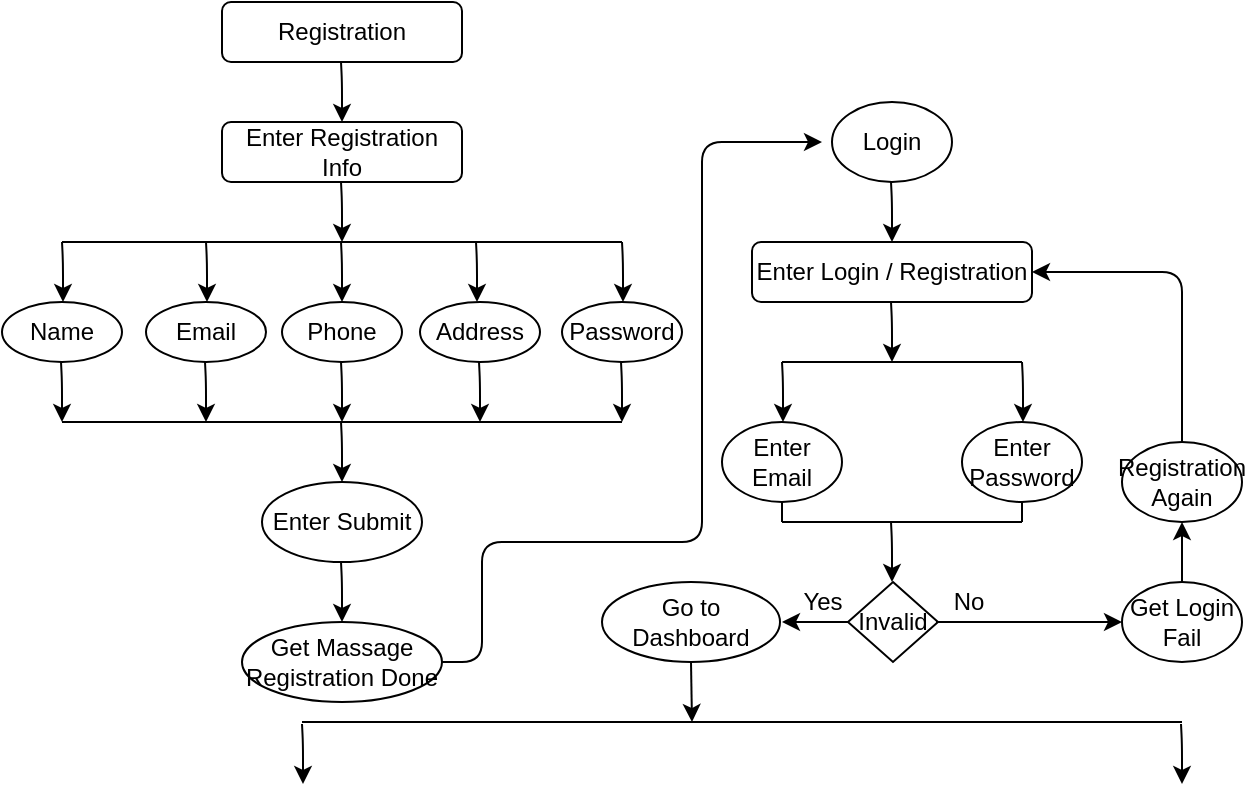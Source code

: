 <mxfile version="14.9.6" type="github">
  <diagram id="X3_P9kvmj5O2wAZmpsjR" name="Page-1">
    <mxGraphModel dx="868" dy="450" grid="1" gridSize="10" guides="1" tooltips="1" connect="1" arrows="1" fold="1" page="1" pageScale="1" pageWidth="850" pageHeight="1100" math="0" shadow="0">
      <root>
        <mxCell id="0" />
        <mxCell id="1" parent="0" />
        <mxCell id="Pc33jDkhrPaaxwca0irE-1" value="Registration" style="rounded=1;whiteSpace=wrap;html=1;" vertex="1" parent="1">
          <mxGeometry x="120" y="40" width="120" height="30" as="geometry" />
        </mxCell>
        <mxCell id="Pc33jDkhrPaaxwca0irE-2" value="Enter Registration Info" style="rounded=1;whiteSpace=wrap;html=1;" vertex="1" parent="1">
          <mxGeometry x="120" y="100" width="120" height="30" as="geometry" />
        </mxCell>
        <mxCell id="Pc33jDkhrPaaxwca0irE-3" value="" style="endArrow=classic;html=1;" edge="1" parent="1">
          <mxGeometry width="50" height="50" relative="1" as="geometry">
            <mxPoint x="179.5" y="70" as="sourcePoint" />
            <mxPoint x="180" y="100" as="targetPoint" />
            <Array as="points">
              <mxPoint x="180" y="80" />
            </Array>
          </mxGeometry>
        </mxCell>
        <mxCell id="Pc33jDkhrPaaxwca0irE-4" value="" style="endArrow=classic;html=1;" edge="1" parent="1">
          <mxGeometry width="50" height="50" relative="1" as="geometry">
            <mxPoint x="179.5" y="130" as="sourcePoint" />
            <mxPoint x="180" y="160" as="targetPoint" />
            <Array as="points">
              <mxPoint x="180" y="140" />
            </Array>
          </mxGeometry>
        </mxCell>
        <mxCell id="Pc33jDkhrPaaxwca0irE-5" value="" style="endArrow=none;html=1;" edge="1" parent="1">
          <mxGeometry width="50" height="50" relative="1" as="geometry">
            <mxPoint x="40" y="160" as="sourcePoint" />
            <mxPoint x="320" y="160" as="targetPoint" />
          </mxGeometry>
        </mxCell>
        <mxCell id="Pc33jDkhrPaaxwca0irE-6" value="" style="endArrow=classic;html=1;" edge="1" parent="1">
          <mxGeometry width="50" height="50" relative="1" as="geometry">
            <mxPoint x="320" y="160" as="sourcePoint" />
            <mxPoint x="320.5" y="190" as="targetPoint" />
            <Array as="points">
              <mxPoint x="320.5" y="170" />
            </Array>
          </mxGeometry>
        </mxCell>
        <mxCell id="Pc33jDkhrPaaxwca0irE-7" value="" style="endArrow=classic;html=1;" edge="1" parent="1">
          <mxGeometry width="50" height="50" relative="1" as="geometry">
            <mxPoint x="40" y="160" as="sourcePoint" />
            <mxPoint x="40.5" y="190" as="targetPoint" />
            <Array as="points">
              <mxPoint x="40.5" y="170" />
            </Array>
          </mxGeometry>
        </mxCell>
        <mxCell id="Pc33jDkhrPaaxwca0irE-8" value="" style="endArrow=classic;html=1;" edge="1" parent="1">
          <mxGeometry width="50" height="50" relative="1" as="geometry">
            <mxPoint x="179.5" y="160" as="sourcePoint" />
            <mxPoint x="180" y="190" as="targetPoint" />
            <Array as="points">
              <mxPoint x="180" y="170" />
            </Array>
          </mxGeometry>
        </mxCell>
        <mxCell id="Pc33jDkhrPaaxwca0irE-9" value="" style="endArrow=classic;html=1;" edge="1" parent="1">
          <mxGeometry width="50" height="50" relative="1" as="geometry">
            <mxPoint x="247" y="160" as="sourcePoint" />
            <mxPoint x="247.5" y="190" as="targetPoint" />
            <Array as="points">
              <mxPoint x="247.5" y="170" />
            </Array>
          </mxGeometry>
        </mxCell>
        <mxCell id="Pc33jDkhrPaaxwca0irE-10" value="" style="endArrow=classic;html=1;" edge="1" parent="1">
          <mxGeometry width="50" height="50" relative="1" as="geometry">
            <mxPoint x="112" y="160" as="sourcePoint" />
            <mxPoint x="112.5" y="190" as="targetPoint" />
            <Array as="points">
              <mxPoint x="112.5" y="170" />
            </Array>
          </mxGeometry>
        </mxCell>
        <mxCell id="Pc33jDkhrPaaxwca0irE-11" value="Name" style="ellipse;whiteSpace=wrap;html=1;" vertex="1" parent="1">
          <mxGeometry x="10" y="190" width="60" height="30" as="geometry" />
        </mxCell>
        <mxCell id="Pc33jDkhrPaaxwca0irE-13" value="Email" style="ellipse;whiteSpace=wrap;html=1;" vertex="1" parent="1">
          <mxGeometry x="82" y="190" width="60" height="30" as="geometry" />
        </mxCell>
        <mxCell id="Pc33jDkhrPaaxwca0irE-14" value="Phone" style="ellipse;whiteSpace=wrap;html=1;" vertex="1" parent="1">
          <mxGeometry x="150" y="190" width="60" height="30" as="geometry" />
        </mxCell>
        <mxCell id="Pc33jDkhrPaaxwca0irE-15" value="Address" style="ellipse;whiteSpace=wrap;html=1;" vertex="1" parent="1">
          <mxGeometry x="219" y="190" width="60" height="30" as="geometry" />
        </mxCell>
        <mxCell id="Pc33jDkhrPaaxwca0irE-16" value="Password" style="ellipse;whiteSpace=wrap;html=1;" vertex="1" parent="1">
          <mxGeometry x="290" y="190" width="60" height="30" as="geometry" />
        </mxCell>
        <mxCell id="Pc33jDkhrPaaxwca0irE-18" value="" style="endArrow=classic;html=1;" edge="1" parent="1">
          <mxGeometry width="50" height="50" relative="1" as="geometry">
            <mxPoint x="39.5" y="220" as="sourcePoint" />
            <mxPoint x="40" y="250" as="targetPoint" />
            <Array as="points">
              <mxPoint x="40" y="230" />
            </Array>
          </mxGeometry>
        </mxCell>
        <mxCell id="Pc33jDkhrPaaxwca0irE-19" value="" style="endArrow=classic;html=1;" edge="1" parent="1">
          <mxGeometry width="50" height="50" relative="1" as="geometry">
            <mxPoint x="111.5" y="220" as="sourcePoint" />
            <mxPoint x="112" y="250" as="targetPoint" />
            <Array as="points">
              <mxPoint x="112" y="230" />
            </Array>
          </mxGeometry>
        </mxCell>
        <mxCell id="Pc33jDkhrPaaxwca0irE-20" value="" style="endArrow=classic;html=1;" edge="1" parent="1">
          <mxGeometry width="50" height="50" relative="1" as="geometry">
            <mxPoint x="179.5" y="220" as="sourcePoint" />
            <mxPoint x="180" y="250" as="targetPoint" />
            <Array as="points">
              <mxPoint x="180" y="230" />
            </Array>
          </mxGeometry>
        </mxCell>
        <mxCell id="Pc33jDkhrPaaxwca0irE-21" value="" style="endArrow=classic;html=1;" edge="1" parent="1">
          <mxGeometry width="50" height="50" relative="1" as="geometry">
            <mxPoint x="248.5" y="220" as="sourcePoint" />
            <mxPoint x="249" y="250" as="targetPoint" />
            <Array as="points">
              <mxPoint x="249" y="230" />
            </Array>
          </mxGeometry>
        </mxCell>
        <mxCell id="Pc33jDkhrPaaxwca0irE-22" value="" style="endArrow=classic;html=1;" edge="1" parent="1">
          <mxGeometry width="50" height="50" relative="1" as="geometry">
            <mxPoint x="319.5" y="220" as="sourcePoint" />
            <mxPoint x="320" y="250" as="targetPoint" />
            <Array as="points">
              <mxPoint x="320" y="230" />
            </Array>
          </mxGeometry>
        </mxCell>
        <mxCell id="Pc33jDkhrPaaxwca0irE-23" value="" style="endArrow=none;html=1;" edge="1" parent="1">
          <mxGeometry width="50" height="50" relative="1" as="geometry">
            <mxPoint x="40" y="250" as="sourcePoint" />
            <mxPoint x="320" y="250" as="targetPoint" />
          </mxGeometry>
        </mxCell>
        <mxCell id="Pc33jDkhrPaaxwca0irE-24" value="" style="endArrow=classic;html=1;" edge="1" parent="1">
          <mxGeometry width="50" height="50" relative="1" as="geometry">
            <mxPoint x="179.5" y="250" as="sourcePoint" />
            <mxPoint x="180" y="280" as="targetPoint" />
            <Array as="points">
              <mxPoint x="180" y="260" />
            </Array>
          </mxGeometry>
        </mxCell>
        <mxCell id="Pc33jDkhrPaaxwca0irE-25" value="Get Massage Registration Done" style="ellipse;whiteSpace=wrap;html=1;" vertex="1" parent="1">
          <mxGeometry x="130" y="350" width="100" height="40" as="geometry" />
        </mxCell>
        <mxCell id="Pc33jDkhrPaaxwca0irE-26" value="" style="endArrow=classic;html=1;" edge="1" parent="1">
          <mxGeometry width="50" height="50" relative="1" as="geometry">
            <mxPoint x="179.5" y="320" as="sourcePoint" />
            <mxPoint x="180" y="350" as="targetPoint" />
            <Array as="points">
              <mxPoint x="180" y="330" />
            </Array>
          </mxGeometry>
        </mxCell>
        <mxCell id="Pc33jDkhrPaaxwca0irE-27" value="Enter Submit" style="ellipse;whiteSpace=wrap;html=1;" vertex="1" parent="1">
          <mxGeometry x="140" y="280" width="80" height="40" as="geometry" />
        </mxCell>
        <mxCell id="Pc33jDkhrPaaxwca0irE-28" value="" style="endArrow=classic;html=1;exitX=1;exitY=0.5;exitDx=0;exitDy=0;" edge="1" parent="1" source="Pc33jDkhrPaaxwca0irE-25">
          <mxGeometry width="50" height="50" relative="1" as="geometry">
            <mxPoint x="240" y="320" as="sourcePoint" />
            <mxPoint x="420" y="110" as="targetPoint" />
            <Array as="points">
              <mxPoint x="250" y="370" />
              <mxPoint x="250" y="310" />
              <mxPoint x="360" y="310" />
              <mxPoint x="360" y="230" />
              <mxPoint x="360" y="110" />
            </Array>
          </mxGeometry>
        </mxCell>
        <mxCell id="Pc33jDkhrPaaxwca0irE-29" value="Login" style="ellipse;whiteSpace=wrap;html=1;" vertex="1" parent="1">
          <mxGeometry x="425" y="90" width="60" height="40" as="geometry" />
        </mxCell>
        <mxCell id="Pc33jDkhrPaaxwca0irE-30" value="" style="endArrow=classic;html=1;" edge="1" parent="1">
          <mxGeometry width="50" height="50" relative="1" as="geometry">
            <mxPoint x="454.5" y="130" as="sourcePoint" />
            <mxPoint x="455" y="160" as="targetPoint" />
            <Array as="points">
              <mxPoint x="455" y="140" />
            </Array>
          </mxGeometry>
        </mxCell>
        <mxCell id="Pc33jDkhrPaaxwca0irE-31" value="Enter Login / Registration" style="rounded=1;whiteSpace=wrap;html=1;" vertex="1" parent="1">
          <mxGeometry x="385" y="160" width="140" height="30" as="geometry" />
        </mxCell>
        <mxCell id="Pc33jDkhrPaaxwca0irE-32" value="" style="endArrow=classic;html=1;" edge="1" parent="1">
          <mxGeometry width="50" height="50" relative="1" as="geometry">
            <mxPoint x="454.5" y="190" as="sourcePoint" />
            <mxPoint x="455" y="220" as="targetPoint" />
            <Array as="points">
              <mxPoint x="455" y="200" />
            </Array>
          </mxGeometry>
        </mxCell>
        <mxCell id="Pc33jDkhrPaaxwca0irE-33" value="" style="endArrow=none;html=1;" edge="1" parent="1">
          <mxGeometry width="50" height="50" relative="1" as="geometry">
            <mxPoint x="400" y="220" as="sourcePoint" />
            <mxPoint x="520" y="220" as="targetPoint" />
          </mxGeometry>
        </mxCell>
        <mxCell id="Pc33jDkhrPaaxwca0irE-34" value="Enter Email" style="ellipse;whiteSpace=wrap;html=1;" vertex="1" parent="1">
          <mxGeometry x="370" y="250" width="60" height="40" as="geometry" />
        </mxCell>
        <mxCell id="Pc33jDkhrPaaxwca0irE-35" value="Enter Password" style="ellipse;whiteSpace=wrap;html=1;" vertex="1" parent="1">
          <mxGeometry x="490" y="250" width="60" height="40" as="geometry" />
        </mxCell>
        <mxCell id="Pc33jDkhrPaaxwca0irE-37" value="" style="endArrow=classic;html=1;" edge="1" parent="1">
          <mxGeometry width="50" height="50" relative="1" as="geometry">
            <mxPoint x="400" y="220" as="sourcePoint" />
            <mxPoint x="400.5" y="250" as="targetPoint" />
            <Array as="points">
              <mxPoint x="400.5" y="230" />
            </Array>
          </mxGeometry>
        </mxCell>
        <mxCell id="Pc33jDkhrPaaxwca0irE-38" value="" style="endArrow=classic;html=1;" edge="1" parent="1">
          <mxGeometry width="50" height="50" relative="1" as="geometry">
            <mxPoint x="520" y="220" as="sourcePoint" />
            <mxPoint x="520.5" y="250" as="targetPoint" />
            <Array as="points">
              <mxPoint x="520.5" y="230" />
            </Array>
          </mxGeometry>
        </mxCell>
        <mxCell id="Pc33jDkhrPaaxwca0irE-40" value="" style="endArrow=none;html=1;" edge="1" parent="1">
          <mxGeometry width="50" height="50" relative="1" as="geometry">
            <mxPoint x="400" y="300" as="sourcePoint" />
            <mxPoint x="520" y="300" as="targetPoint" />
          </mxGeometry>
        </mxCell>
        <mxCell id="Pc33jDkhrPaaxwca0irE-41" value="" style="endArrow=none;html=1;entryX=0.5;entryY=1;entryDx=0;entryDy=0;" edge="1" parent="1" target="Pc33jDkhrPaaxwca0irE-34">
          <mxGeometry width="50" height="50" relative="1" as="geometry">
            <mxPoint x="400" y="300" as="sourcePoint" />
            <mxPoint x="440" y="250" as="targetPoint" />
          </mxGeometry>
        </mxCell>
        <mxCell id="Pc33jDkhrPaaxwca0irE-42" value="" style="endArrow=none;html=1;entryX=0.5;entryY=1;entryDx=0;entryDy=0;" edge="1" parent="1" target="Pc33jDkhrPaaxwca0irE-35">
          <mxGeometry width="50" height="50" relative="1" as="geometry">
            <mxPoint x="520" y="300" as="sourcePoint" />
            <mxPoint x="440" y="250" as="targetPoint" />
          </mxGeometry>
        </mxCell>
        <mxCell id="Pc33jDkhrPaaxwca0irE-43" value="" style="endArrow=classic;html=1;" edge="1" parent="1">
          <mxGeometry width="50" height="50" relative="1" as="geometry">
            <mxPoint x="454.5" y="300" as="sourcePoint" />
            <mxPoint x="455" y="330" as="targetPoint" />
            <Array as="points">
              <mxPoint x="455" y="310" />
            </Array>
          </mxGeometry>
        </mxCell>
        <mxCell id="Pc33jDkhrPaaxwca0irE-44" value="Invalid" style="rhombus;whiteSpace=wrap;html=1;" vertex="1" parent="1">
          <mxGeometry x="433" y="330" width="45" height="40" as="geometry" />
        </mxCell>
        <mxCell id="Pc33jDkhrPaaxwca0irE-45" value="" style="endArrow=classic;html=1;exitX=0;exitY=0.5;exitDx=0;exitDy=0;" edge="1" parent="1" source="Pc33jDkhrPaaxwca0irE-44">
          <mxGeometry width="50" height="50" relative="1" as="geometry">
            <mxPoint x="390" y="400" as="sourcePoint" />
            <mxPoint x="400" y="350" as="targetPoint" />
          </mxGeometry>
        </mxCell>
        <mxCell id="Pc33jDkhrPaaxwca0irE-46" value="Go to Dashboard" style="ellipse;whiteSpace=wrap;html=1;" vertex="1" parent="1">
          <mxGeometry x="310" y="330" width="89" height="40" as="geometry" />
        </mxCell>
        <mxCell id="Pc33jDkhrPaaxwca0irE-47" value="Yes" style="text;html=1;align=center;verticalAlign=middle;resizable=0;points=[];autosize=1;strokeColor=none;" vertex="1" parent="1">
          <mxGeometry x="400" y="330" width="40" height="20" as="geometry" />
        </mxCell>
        <mxCell id="Pc33jDkhrPaaxwca0irE-48" value="" style="endArrow=classic;html=1;entryX=0;entryY=0.5;entryDx=0;entryDy=0;" edge="1" parent="1" target="Pc33jDkhrPaaxwca0irE-50">
          <mxGeometry width="50" height="50" relative="1" as="geometry">
            <mxPoint x="477" y="350" as="sourcePoint" />
            <mxPoint x="520" y="350" as="targetPoint" />
          </mxGeometry>
        </mxCell>
        <mxCell id="Pc33jDkhrPaaxwca0irE-49" value="No" style="text;html=1;align=center;verticalAlign=middle;resizable=0;points=[];autosize=1;strokeColor=none;" vertex="1" parent="1">
          <mxGeometry x="478" y="330" width="30" height="20" as="geometry" />
        </mxCell>
        <mxCell id="Pc33jDkhrPaaxwca0irE-50" value="Get Login Fail" style="ellipse;whiteSpace=wrap;html=1;" vertex="1" parent="1">
          <mxGeometry x="570" y="330" width="60" height="40" as="geometry" />
        </mxCell>
        <mxCell id="Pc33jDkhrPaaxwca0irE-51" value="" style="endArrow=classic;html=1;entryX=1;entryY=0.5;entryDx=0;entryDy=0;" edge="1" parent="1" target="Pc33jDkhrPaaxwca0irE-31">
          <mxGeometry width="50" height="50" relative="1" as="geometry">
            <mxPoint x="600" y="260" as="sourcePoint" />
            <mxPoint x="440" y="350" as="targetPoint" />
            <Array as="points">
              <mxPoint x="600" y="175" />
            </Array>
          </mxGeometry>
        </mxCell>
        <mxCell id="Pc33jDkhrPaaxwca0irE-52" value="Registration Again" style="ellipse;whiteSpace=wrap;html=1;" vertex="1" parent="1">
          <mxGeometry x="570" y="260" width="60" height="40" as="geometry" />
        </mxCell>
        <mxCell id="Pc33jDkhrPaaxwca0irE-53" value="" style="endArrow=classic;html=1;exitX=0.5;exitY=0;exitDx=0;exitDy=0;entryX=0.5;entryY=1;entryDx=0;entryDy=0;" edge="1" parent="1" source="Pc33jDkhrPaaxwca0irE-50" target="Pc33jDkhrPaaxwca0irE-52">
          <mxGeometry width="50" height="50" relative="1" as="geometry">
            <mxPoint x="390" y="400" as="sourcePoint" />
            <mxPoint x="440" y="350" as="targetPoint" />
          </mxGeometry>
        </mxCell>
        <mxCell id="Pc33jDkhrPaaxwca0irE-56" value="" style="endArrow=classic;html=1;exitX=0.5;exitY=1;exitDx=0;exitDy=0;" edge="1" parent="1" source="Pc33jDkhrPaaxwca0irE-46">
          <mxGeometry width="50" height="50" relative="1" as="geometry">
            <mxPoint x="390" y="400" as="sourcePoint" />
            <mxPoint x="355" y="400" as="targetPoint" />
          </mxGeometry>
        </mxCell>
        <mxCell id="Pc33jDkhrPaaxwca0irE-57" value="" style="endArrow=none;html=1;" edge="1" parent="1">
          <mxGeometry width="50" height="50" relative="1" as="geometry">
            <mxPoint x="160" y="400" as="sourcePoint" />
            <mxPoint x="600" y="400" as="targetPoint" />
          </mxGeometry>
        </mxCell>
        <mxCell id="Pc33jDkhrPaaxwca0irE-58" value="" style="endArrow=classic;html=1;" edge="1" parent="1">
          <mxGeometry width="50" height="50" relative="1" as="geometry">
            <mxPoint x="599.5" y="401" as="sourcePoint" />
            <mxPoint x="600" y="431" as="targetPoint" />
            <Array as="points">
              <mxPoint x="600" y="411" />
            </Array>
          </mxGeometry>
        </mxCell>
        <mxCell id="Pc33jDkhrPaaxwca0irE-59" value="" style="endArrow=classic;html=1;" edge="1" parent="1">
          <mxGeometry width="50" height="50" relative="1" as="geometry">
            <mxPoint x="160" y="401" as="sourcePoint" />
            <mxPoint x="160.5" y="431" as="targetPoint" />
            <Array as="points">
              <mxPoint x="160.5" y="411" />
            </Array>
          </mxGeometry>
        </mxCell>
      </root>
    </mxGraphModel>
  </diagram>
</mxfile>
